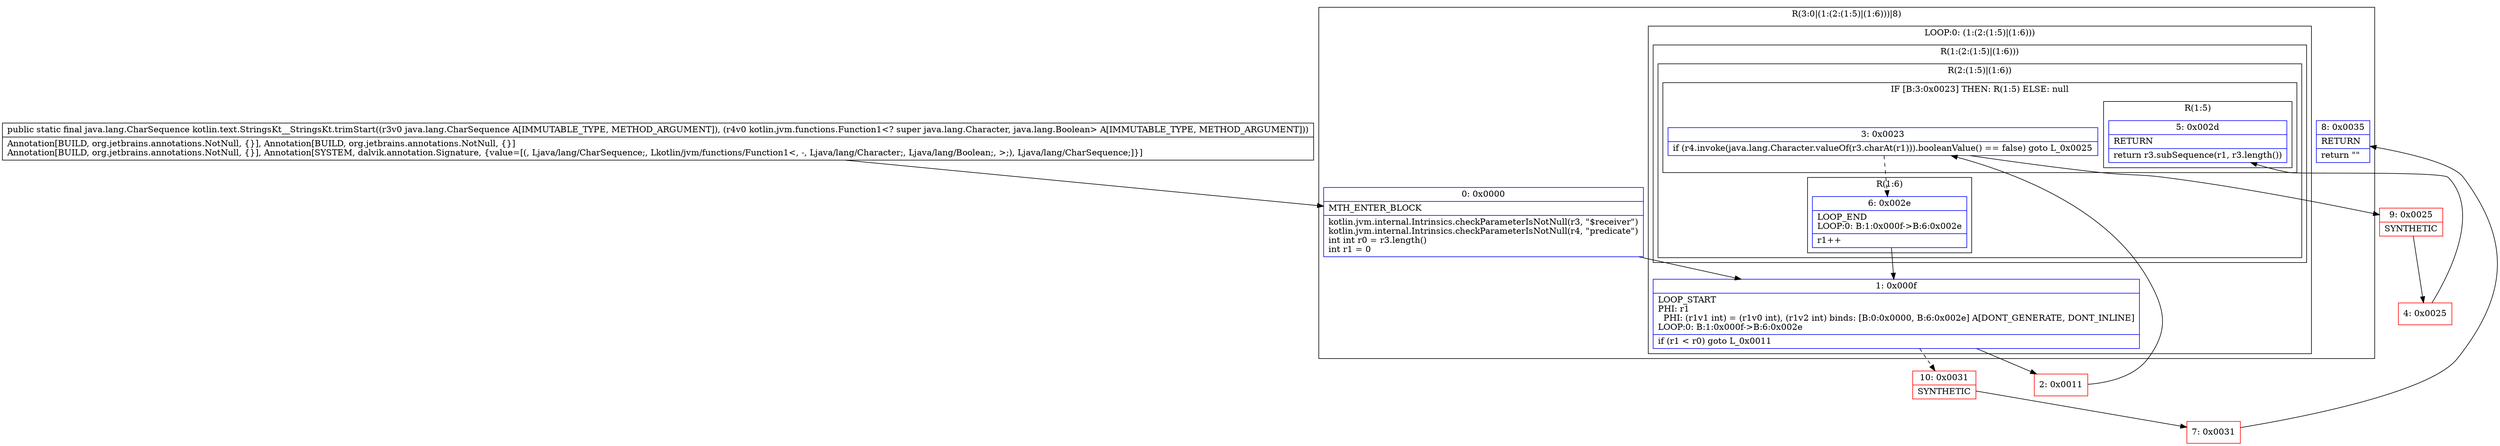 digraph "CFG forkotlin.text.StringsKt__StringsKt.trimStart(Ljava\/lang\/CharSequence;Lkotlin\/jvm\/functions\/Function1;)Ljava\/lang\/CharSequence;" {
subgraph cluster_Region_448803321 {
label = "R(3:0|(1:(2:(1:5)|(1:6)))|8)";
node [shape=record,color=blue];
Node_0 [shape=record,label="{0\:\ 0x0000|MTH_ENTER_BLOCK\l|kotlin.jvm.internal.Intrinsics.checkParameterIsNotNull(r3, \"$receiver\")\lkotlin.jvm.internal.Intrinsics.checkParameterIsNotNull(r4, \"predicate\")\lint int r0 = r3.length()\lint r1 = 0\l}"];
subgraph cluster_LoopRegion_365273218 {
label = "LOOP:0: (1:(2:(1:5)|(1:6)))";
node [shape=record,color=blue];
Node_1 [shape=record,label="{1\:\ 0x000f|LOOP_START\lPHI: r1 \l  PHI: (r1v1 int) = (r1v0 int), (r1v2 int) binds: [B:0:0x0000, B:6:0x002e] A[DONT_GENERATE, DONT_INLINE]\lLOOP:0: B:1:0x000f\-\>B:6:0x002e\l|if (r1 \< r0) goto L_0x0011\l}"];
subgraph cluster_Region_23957545 {
label = "R(1:(2:(1:5)|(1:6)))";
node [shape=record,color=blue];
subgraph cluster_Region_1691337461 {
label = "R(2:(1:5)|(1:6))";
node [shape=record,color=blue];
subgraph cluster_IfRegion_1716625529 {
label = "IF [B:3:0x0023] THEN: R(1:5) ELSE: null";
node [shape=record,color=blue];
Node_3 [shape=record,label="{3\:\ 0x0023|if (r4.invoke(java.lang.Character.valueOf(r3.charAt(r1))).booleanValue() == false) goto L_0x0025\l}"];
subgraph cluster_Region_2105875123 {
label = "R(1:5)";
node [shape=record,color=blue];
Node_5 [shape=record,label="{5\:\ 0x002d|RETURN\l|return r3.subSequence(r1, r3.length())\l}"];
}
}
subgraph cluster_Region_1925728577 {
label = "R(1:6)";
node [shape=record,color=blue];
Node_6 [shape=record,label="{6\:\ 0x002e|LOOP_END\lLOOP:0: B:1:0x000f\-\>B:6:0x002e\l|r1++\l}"];
}
}
}
}
Node_8 [shape=record,label="{8\:\ 0x0035|RETURN\l|return \"\"\l}"];
}
Node_2 [shape=record,color=red,label="{2\:\ 0x0011}"];
Node_4 [shape=record,color=red,label="{4\:\ 0x0025}"];
Node_7 [shape=record,color=red,label="{7\:\ 0x0031}"];
Node_9 [shape=record,color=red,label="{9\:\ 0x0025|SYNTHETIC\l}"];
Node_10 [shape=record,color=red,label="{10\:\ 0x0031|SYNTHETIC\l}"];
MethodNode[shape=record,label="{public static final java.lang.CharSequence kotlin.text.StringsKt__StringsKt.trimStart((r3v0 java.lang.CharSequence A[IMMUTABLE_TYPE, METHOD_ARGUMENT]), (r4v0 kotlin.jvm.functions.Function1\<? super java.lang.Character, java.lang.Boolean\> A[IMMUTABLE_TYPE, METHOD_ARGUMENT]))  | Annotation[BUILD, org.jetbrains.annotations.NotNull, \{\}], Annotation[BUILD, org.jetbrains.annotations.NotNull, \{\}]\lAnnotation[BUILD, org.jetbrains.annotations.NotNull, \{\}], Annotation[SYSTEM, dalvik.annotation.Signature, \{value=[(, Ljava\/lang\/CharSequence;, Lkotlin\/jvm\/functions\/Function1\<, \-, Ljava\/lang\/Character;, Ljava\/lang\/Boolean;, \>;), Ljava\/lang\/CharSequence;]\}]\l}"];
MethodNode -> Node_0;
Node_0 -> Node_1;
Node_1 -> Node_2;
Node_1 -> Node_10[style=dashed];
Node_3 -> Node_6[style=dashed];
Node_3 -> Node_9;
Node_6 -> Node_1;
Node_2 -> Node_3;
Node_4 -> Node_5;
Node_7 -> Node_8;
Node_9 -> Node_4;
Node_10 -> Node_7;
}

